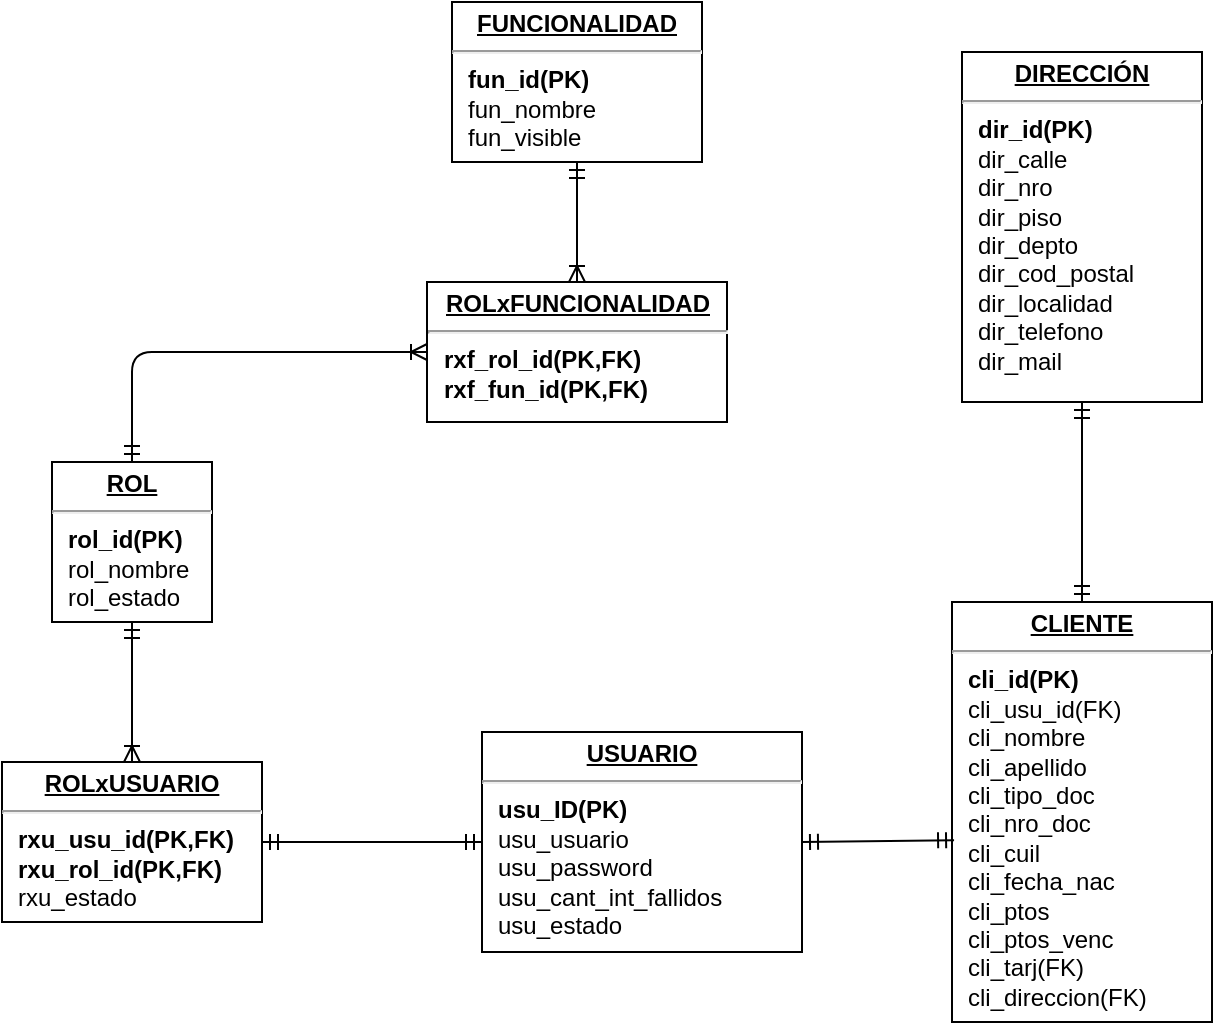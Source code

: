 <mxfile version="10.6.3" type="device"><diagram id="G7cc0eijg_ljVJTMk-F5" name="Page-1"><mxGraphModel dx="1394" dy="479" grid="1" gridSize="10" guides="1" tooltips="1" connect="1" arrows="1" fold="1" page="1" pageScale="1" pageWidth="827" pageHeight="1169" math="0" shadow="0"><root><mxCell id="0"/><mxCell id="1" parent="0"/><mxCell id="Cb81fc_B9MmlHF2-QFJF-2" value="&lt;p style=&quot;margin: 0px ; margin-top: 4px ; text-align: center ; text-decoration: underline&quot;&gt;&lt;b&gt;DIRECCIÓN&lt;/b&gt;&lt;/p&gt;&lt;hr&gt;&lt;p style=&quot;margin: 0px ; margin-left: 8px&quot;&gt;&lt;b&gt;dir_id(PK)&lt;/b&gt;&lt;br&gt;dir_calle&lt;br&gt;dir_nro&lt;/p&gt;&lt;p style=&quot;margin: 0px ; margin-left: 8px&quot;&gt;dir_piso&lt;/p&gt;&lt;p style=&quot;margin: 0px ; margin-left: 8px&quot;&gt;dir_depto&lt;/p&gt;&lt;p style=&quot;margin: 0px ; margin-left: 8px&quot;&gt;dir_cod_postal&lt;/p&gt;&lt;p style=&quot;margin: 0px ; margin-left: 8px&quot;&gt;dir_localidad&lt;/p&gt;&lt;p style=&quot;margin: 0px ; margin-left: 8px&quot;&gt;dir_telefono&lt;/p&gt;&lt;p style=&quot;margin: 0px ; margin-left: 8px&quot;&gt;dir_mail&lt;br&gt;&lt;/p&gt;" style="verticalAlign=top;align=left;overflow=fill;fontSize=12;fontFamily=Helvetica;html=1;" vertex="1" parent="1"><mxGeometry x="340" y="55" width="120" height="175" as="geometry"/></mxCell><mxCell id="Cb81fc_B9MmlHF2-QFJF-3" value="&lt;p style=&quot;margin: 0px ; margin-top: 4px ; text-align: center ; text-decoration: underline&quot;&gt;&lt;b&gt;FUNCIONALIDAD&lt;/b&gt;&lt;br&gt;&lt;/p&gt;&lt;hr&gt;&lt;p style=&quot;margin: 0px ; margin-left: 8px&quot;&gt;&lt;b&gt;fun_id(PK)&lt;/b&gt;&lt;br&gt;fun_nombre&lt;br&gt;fun_visible&lt;/p&gt;" style="verticalAlign=top;align=left;overflow=fill;fontSize=12;fontFamily=Helvetica;html=1;" vertex="1" parent="1"><mxGeometry x="85" y="30" width="125" height="80" as="geometry"/></mxCell><mxCell id="Cb81fc_B9MmlHF2-QFJF-4" value="&lt;p style=&quot;margin: 0px ; margin-top: 4px ; text-align: center ; text-decoration: underline&quot;&gt;&lt;b&gt;ROLxFUNCIONALIDAD&lt;/b&gt;&lt;br&gt;&lt;/p&gt;&lt;hr&gt;&lt;p style=&quot;margin: 0px ; margin-left: 8px&quot;&gt;&lt;b&gt;rxf_rol_id(PK,FK)&lt;/b&gt;&lt;br&gt;&lt;b&gt;rxf_fun_id(PK,FK)&lt;/b&gt;&lt;br&gt;&lt;/p&gt;" style="verticalAlign=top;align=left;overflow=fill;fontSize=12;fontFamily=Helvetica;html=1;" vertex="1" parent="1"><mxGeometry x="72.5" y="170" width="150" height="70" as="geometry"/></mxCell><mxCell id="Cb81fc_B9MmlHF2-QFJF-5" value="&lt;p style=&quot;margin: 0px ; margin-top: 4px ; text-align: center ; text-decoration: underline&quot;&gt;&lt;b&gt;ROL&lt;/b&gt;&lt;/p&gt;&lt;hr&gt;&lt;p style=&quot;margin: 0px ; margin-left: 8px&quot;&gt;&lt;b&gt;rol_id(PK)&lt;/b&gt;&lt;br&gt;rol_nombre&lt;br&gt;rol_estado&lt;/p&gt;" style="verticalAlign=top;align=left;overflow=fill;fontSize=12;fontFamily=Helvetica;html=1;" vertex="1" parent="1"><mxGeometry x="-115" y="260" width="80" height="80" as="geometry"/></mxCell><mxCell id="Cb81fc_B9MmlHF2-QFJF-6" value="&lt;p style=&quot;margin: 0px ; margin-top: 4px ; text-align: center ; text-decoration: underline&quot;&gt;&lt;b&gt;ROLxUSUARIO&lt;/b&gt;&lt;/p&gt;&lt;hr&gt;&lt;p style=&quot;margin: 0px ; margin-left: 8px&quot;&gt;&lt;b&gt;rxu_usu_id(PK,FK)&lt;/b&gt;&lt;br&gt;&lt;b&gt;rxu_rol_id(PK,FK)&lt;/b&gt;&lt;br&gt;rxu_estado&lt;/p&gt;" style="verticalAlign=top;align=left;overflow=fill;fontSize=12;fontFamily=Helvetica;html=1;" vertex="1" parent="1"><mxGeometry x="-140" y="410" width="130" height="80" as="geometry"/></mxCell><mxCell id="Cb81fc_B9MmlHF2-QFJF-7" value="&lt;p style=&quot;margin: 0px ; margin-top: 4px ; text-align: center ; text-decoration: underline&quot;&gt;&lt;b&gt;USUARIO&lt;/b&gt;&lt;/p&gt;&lt;hr&gt;&lt;p style=&quot;margin: 0px ; margin-left: 8px&quot;&gt;&lt;b&gt;usu_ID(PK)&lt;/b&gt;&lt;br&gt;usu_usuario&lt;br&gt;usu_password&lt;/p&gt;&lt;p style=&quot;margin: 0px ; margin-left: 8px&quot;&gt;usu_cant_int_fallidos&lt;/p&gt;&lt;p style=&quot;margin: 0px ; margin-left: 8px&quot;&gt;usu_estado&lt;br&gt;&lt;/p&gt;" style="verticalAlign=top;align=left;overflow=fill;fontSize=12;fontFamily=Helvetica;html=1;" vertex="1" parent="1"><mxGeometry x="100" y="395" width="160" height="110" as="geometry"/></mxCell><mxCell id="Cb81fc_B9MmlHF2-QFJF-8" value="&lt;p style=&quot;margin: 0px ; margin-top: 4px ; text-align: center ; text-decoration: underline&quot;&gt;&lt;b&gt;CLIENTE&lt;/b&gt;&lt;/p&gt;&lt;hr&gt;&lt;p style=&quot;margin: 0px ; margin-left: 8px&quot;&gt;&lt;b&gt;cli_id(PK)&lt;/b&gt;&lt;br&gt;cli_usu_id(FK)&lt;br&gt;cli_nombre&lt;/p&gt;&lt;p style=&quot;margin: 0px ; margin-left: 8px&quot;&gt;cli_apellido&lt;/p&gt;&lt;p style=&quot;margin: 0px ; margin-left: 8px&quot;&gt;cli_tipo_doc&lt;/p&gt;&lt;p style=&quot;margin: 0px ; margin-left: 8px&quot;&gt;cli_nro_doc&lt;/p&gt;&lt;p style=&quot;margin: 0px ; margin-left: 8px&quot;&gt;cli_cuil&lt;/p&gt;&lt;p style=&quot;margin: 0px ; margin-left: 8px&quot;&gt;cli_fecha_nac&lt;/p&gt;&lt;p style=&quot;margin: 0px ; margin-left: 8px&quot;&gt;cli_ptos&lt;/p&gt;&lt;p style=&quot;margin: 0px ; margin-left: 8px&quot;&gt;cli_ptos_venc&lt;/p&gt;&lt;p style=&quot;margin: 0px ; margin-left: 8px&quot;&gt;cli_tarj(FK)&lt;/p&gt;&lt;p style=&quot;margin: 0px ; margin-left: 8px&quot;&gt;cli_direccion(FK)&lt;/p&gt;" style="verticalAlign=top;align=left;overflow=fill;fontSize=12;fontFamily=Helvetica;html=1;gradientColor=#ffffff;" vertex="1" parent="1"><mxGeometry x="335" y="330" width="130" height="210" as="geometry"/></mxCell><mxCell id="Cb81fc_B9MmlHF2-QFJF-11" value="" style="endArrow=ERmandOne;html=1;exitX=0.5;exitY=1;exitDx=0;exitDy=0;entryX=0.5;entryY=0;entryDx=0;entryDy=0;startArrow=ERmandOne;startFill=0;endFill=0;" edge="1" parent="1" source="Cb81fc_B9MmlHF2-QFJF-2" target="Cb81fc_B9MmlHF2-QFJF-8"><mxGeometry width="50" height="50" relative="1" as="geometry"><mxPoint x="410" y="180" as="sourcePoint"/><mxPoint x="420" y="250" as="targetPoint"/></mxGeometry></mxCell><mxCell id="Cb81fc_B9MmlHF2-QFJF-12" value="" style="endArrow=ERmandOne;html=1;entryX=1;entryY=0.5;entryDx=0;entryDy=0;startArrow=ERmandOne;startFill=0;endFill=0;exitX=0.008;exitY=0.567;exitDx=0;exitDy=0;exitPerimeter=0;" edge="1" parent="1" source="Cb81fc_B9MmlHF2-QFJF-8" target="Cb81fc_B9MmlHF2-QFJF-7"><mxGeometry width="50" height="50" relative="1" as="geometry"><mxPoint x="340" y="447" as="sourcePoint"/><mxPoint x="300" y="400" as="targetPoint"/></mxGeometry></mxCell><mxCell id="Cb81fc_B9MmlHF2-QFJF-13" value="" style="endArrow=ERmandOne;html=1;exitX=0;exitY=0.5;exitDx=0;exitDy=0;entryX=1;entryY=0.5;entryDx=0;entryDy=0;startArrow=ERmandOne;startFill=0;endFill=0;" edge="1" parent="1" source="Cb81fc_B9MmlHF2-QFJF-7" target="Cb81fc_B9MmlHF2-QFJF-6"><mxGeometry width="50" height="50" relative="1" as="geometry"><mxPoint x="90" y="364.5" as="sourcePoint"/><mxPoint x="32" y="364.5" as="targetPoint"/><Array as="points"/></mxGeometry></mxCell><mxCell id="Cb81fc_B9MmlHF2-QFJF-14" value="" style="endArrow=ERmandOne;html=1;exitX=0.5;exitY=0;exitDx=0;exitDy=0;startArrow=ERoneToMany;startFill=0;endFill=0;entryX=0.5;entryY=1;entryDx=0;entryDy=0;" edge="1" parent="1" source="Cb81fc_B9MmlHF2-QFJF-6" target="Cb81fc_B9MmlHF2-QFJF-5"><mxGeometry width="50" height="50" relative="1" as="geometry"><mxPoint x="21" y="280" as="sourcePoint"/><mxPoint x="30" y="340" as="targetPoint"/></mxGeometry></mxCell><mxCell id="Cb81fc_B9MmlHF2-QFJF-15" value="" style="endArrow=ERoneToMany;html=1;exitX=0.5;exitY=0;exitDx=0;exitDy=0;startArrow=ERmandOne;startFill=0;endFill=0;entryX=0;entryY=0.5;entryDx=0;entryDy=0;" edge="1" parent="1" source="Cb81fc_B9MmlHF2-QFJF-5" target="Cb81fc_B9MmlHF2-QFJF-4"><mxGeometry width="50" height="50" relative="1" as="geometry"><mxPoint x="193" y="375" as="sourcePoint"/><mxPoint y="230" as="targetPoint"/><Array as="points"><mxPoint x="-75" y="205"/></Array></mxGeometry></mxCell><mxCell id="Cb81fc_B9MmlHF2-QFJF-17" value="" style="endArrow=ERmandOne;html=1;exitX=0.5;exitY=0;exitDx=0;exitDy=0;startArrow=ERoneToMany;startFill=0;endFill=0;entryX=0.5;entryY=1;entryDx=0;entryDy=0;" edge="1" parent="1" source="Cb81fc_B9MmlHF2-QFJF-4" target="Cb81fc_B9MmlHF2-QFJF-3"><mxGeometry width="50" height="50" relative="1" as="geometry"><mxPoint y="170" as="sourcePoint"/><mxPoint x="81" y="132" as="targetPoint"/><Array as="points"/></mxGeometry></mxCell></root></mxGraphModel></diagram></mxfile>